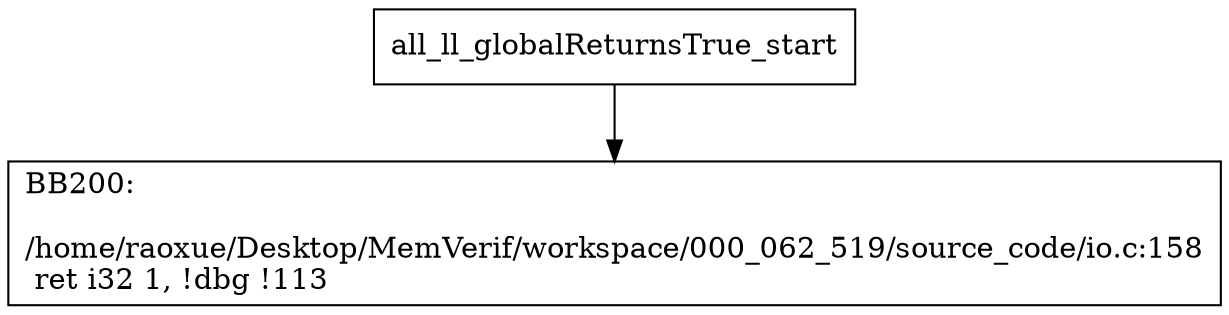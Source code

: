 digraph "CFG for'all_ll_globalReturnsTrue' function" {
	BBall_ll_globalReturnsTrue_start[shape=record,label="{all_ll_globalReturnsTrue_start}"];
	BBall_ll_globalReturnsTrue_start-> all_ll_globalReturnsTrueBB200;
	all_ll_globalReturnsTrueBB200 [shape=record, label="{BB200:\l\l/home/raoxue/Desktop/MemVerif/workspace/000_062_519/source_code/io.c:158\l
  ret i32 1, !dbg !113\l
}"];
}
